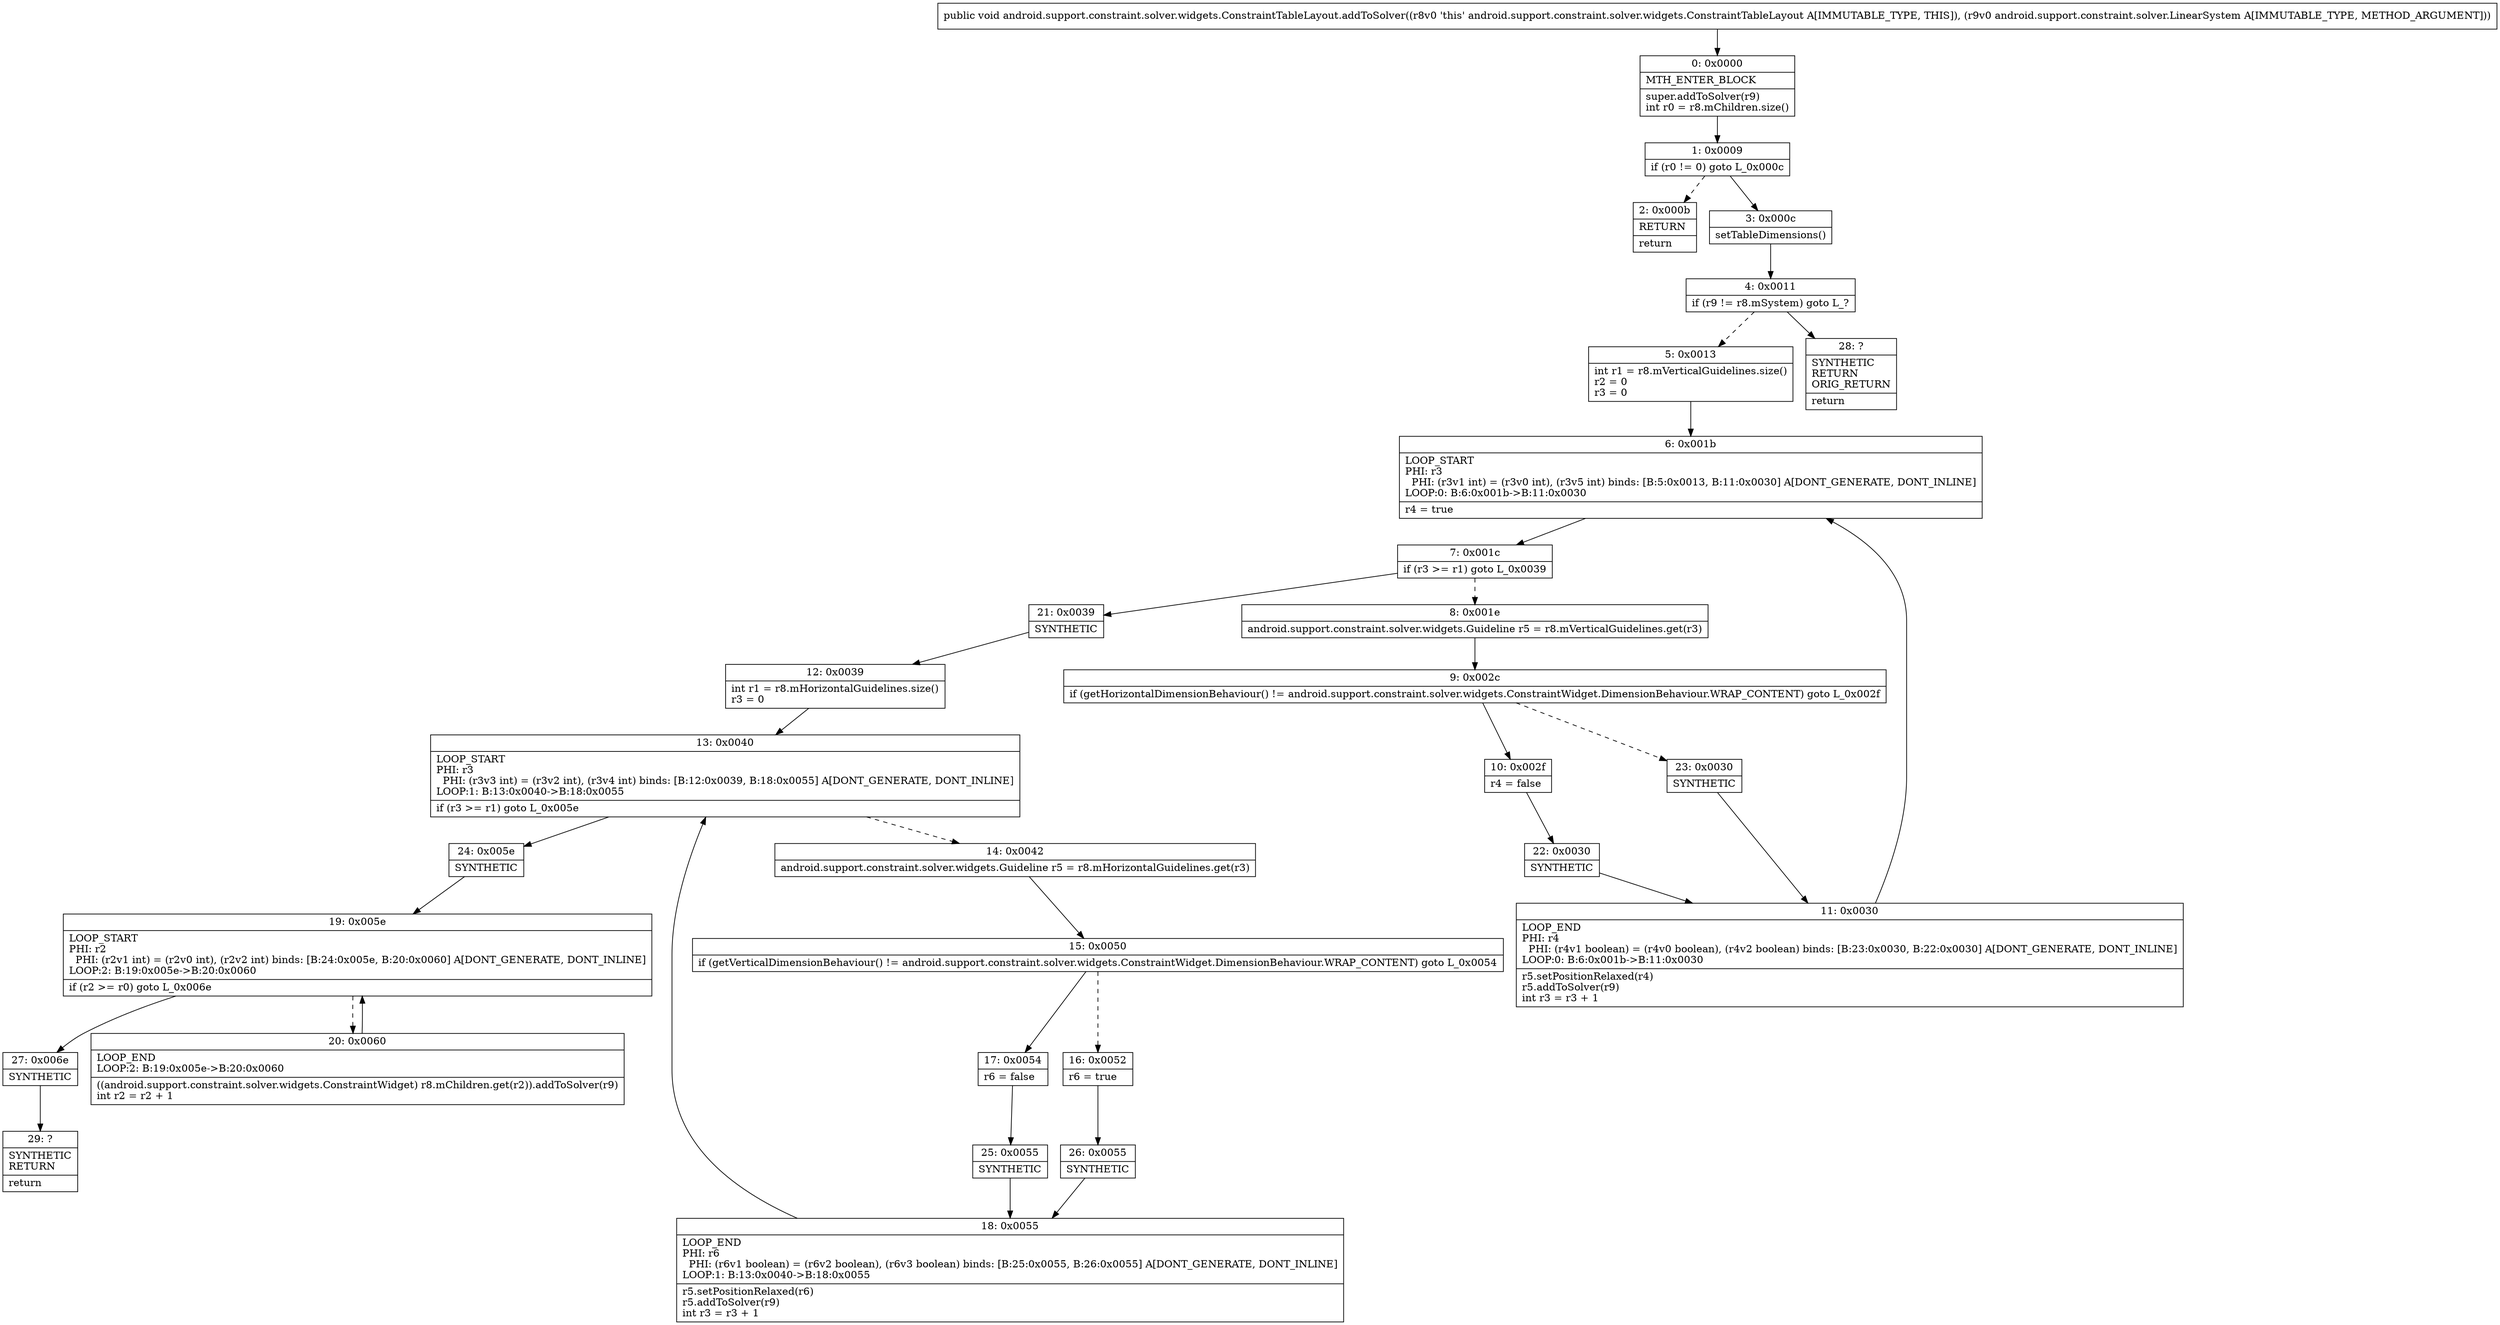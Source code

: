 digraph "CFG forandroid.support.constraint.solver.widgets.ConstraintTableLayout.addToSolver(Landroid\/support\/constraint\/solver\/LinearSystem;)V" {
Node_0 [shape=record,label="{0\:\ 0x0000|MTH_ENTER_BLOCK\l|super.addToSolver(r9)\lint r0 = r8.mChildren.size()\l}"];
Node_1 [shape=record,label="{1\:\ 0x0009|if (r0 != 0) goto L_0x000c\l}"];
Node_2 [shape=record,label="{2\:\ 0x000b|RETURN\l|return\l}"];
Node_3 [shape=record,label="{3\:\ 0x000c|setTableDimensions()\l}"];
Node_4 [shape=record,label="{4\:\ 0x0011|if (r9 != r8.mSystem) goto L_?\l}"];
Node_5 [shape=record,label="{5\:\ 0x0013|int r1 = r8.mVerticalGuidelines.size()\lr2 = 0\lr3 = 0\l}"];
Node_6 [shape=record,label="{6\:\ 0x001b|LOOP_START\lPHI: r3 \l  PHI: (r3v1 int) = (r3v0 int), (r3v5 int) binds: [B:5:0x0013, B:11:0x0030] A[DONT_GENERATE, DONT_INLINE]\lLOOP:0: B:6:0x001b\-\>B:11:0x0030\l|r4 = true\l}"];
Node_7 [shape=record,label="{7\:\ 0x001c|if (r3 \>= r1) goto L_0x0039\l}"];
Node_8 [shape=record,label="{8\:\ 0x001e|android.support.constraint.solver.widgets.Guideline r5 = r8.mVerticalGuidelines.get(r3)\l}"];
Node_9 [shape=record,label="{9\:\ 0x002c|if (getHorizontalDimensionBehaviour() != android.support.constraint.solver.widgets.ConstraintWidget.DimensionBehaviour.WRAP_CONTENT) goto L_0x002f\l}"];
Node_10 [shape=record,label="{10\:\ 0x002f|r4 = false\l}"];
Node_11 [shape=record,label="{11\:\ 0x0030|LOOP_END\lPHI: r4 \l  PHI: (r4v1 boolean) = (r4v0 boolean), (r4v2 boolean) binds: [B:23:0x0030, B:22:0x0030] A[DONT_GENERATE, DONT_INLINE]\lLOOP:0: B:6:0x001b\-\>B:11:0x0030\l|r5.setPositionRelaxed(r4)\lr5.addToSolver(r9)\lint r3 = r3 + 1\l}"];
Node_12 [shape=record,label="{12\:\ 0x0039|int r1 = r8.mHorizontalGuidelines.size()\lr3 = 0\l}"];
Node_13 [shape=record,label="{13\:\ 0x0040|LOOP_START\lPHI: r3 \l  PHI: (r3v3 int) = (r3v2 int), (r3v4 int) binds: [B:12:0x0039, B:18:0x0055] A[DONT_GENERATE, DONT_INLINE]\lLOOP:1: B:13:0x0040\-\>B:18:0x0055\l|if (r3 \>= r1) goto L_0x005e\l}"];
Node_14 [shape=record,label="{14\:\ 0x0042|android.support.constraint.solver.widgets.Guideline r5 = r8.mHorizontalGuidelines.get(r3)\l}"];
Node_15 [shape=record,label="{15\:\ 0x0050|if (getVerticalDimensionBehaviour() != android.support.constraint.solver.widgets.ConstraintWidget.DimensionBehaviour.WRAP_CONTENT) goto L_0x0054\l}"];
Node_16 [shape=record,label="{16\:\ 0x0052|r6 = true\l}"];
Node_17 [shape=record,label="{17\:\ 0x0054|r6 = false\l}"];
Node_18 [shape=record,label="{18\:\ 0x0055|LOOP_END\lPHI: r6 \l  PHI: (r6v1 boolean) = (r6v2 boolean), (r6v3 boolean) binds: [B:25:0x0055, B:26:0x0055] A[DONT_GENERATE, DONT_INLINE]\lLOOP:1: B:13:0x0040\-\>B:18:0x0055\l|r5.setPositionRelaxed(r6)\lr5.addToSolver(r9)\lint r3 = r3 + 1\l}"];
Node_19 [shape=record,label="{19\:\ 0x005e|LOOP_START\lPHI: r2 \l  PHI: (r2v1 int) = (r2v0 int), (r2v2 int) binds: [B:24:0x005e, B:20:0x0060] A[DONT_GENERATE, DONT_INLINE]\lLOOP:2: B:19:0x005e\-\>B:20:0x0060\l|if (r2 \>= r0) goto L_0x006e\l}"];
Node_20 [shape=record,label="{20\:\ 0x0060|LOOP_END\lLOOP:2: B:19:0x005e\-\>B:20:0x0060\l|((android.support.constraint.solver.widgets.ConstraintWidget) r8.mChildren.get(r2)).addToSolver(r9)\lint r2 = r2 + 1\l}"];
Node_21 [shape=record,label="{21\:\ 0x0039|SYNTHETIC\l}"];
Node_22 [shape=record,label="{22\:\ 0x0030|SYNTHETIC\l}"];
Node_23 [shape=record,label="{23\:\ 0x0030|SYNTHETIC\l}"];
Node_24 [shape=record,label="{24\:\ 0x005e|SYNTHETIC\l}"];
Node_25 [shape=record,label="{25\:\ 0x0055|SYNTHETIC\l}"];
Node_26 [shape=record,label="{26\:\ 0x0055|SYNTHETIC\l}"];
Node_27 [shape=record,label="{27\:\ 0x006e|SYNTHETIC\l}"];
Node_28 [shape=record,label="{28\:\ ?|SYNTHETIC\lRETURN\lORIG_RETURN\l|return\l}"];
Node_29 [shape=record,label="{29\:\ ?|SYNTHETIC\lRETURN\l|return\l}"];
MethodNode[shape=record,label="{public void android.support.constraint.solver.widgets.ConstraintTableLayout.addToSolver((r8v0 'this' android.support.constraint.solver.widgets.ConstraintTableLayout A[IMMUTABLE_TYPE, THIS]), (r9v0 android.support.constraint.solver.LinearSystem A[IMMUTABLE_TYPE, METHOD_ARGUMENT])) }"];
MethodNode -> Node_0;
Node_0 -> Node_1;
Node_1 -> Node_2[style=dashed];
Node_1 -> Node_3;
Node_3 -> Node_4;
Node_4 -> Node_5[style=dashed];
Node_4 -> Node_28;
Node_5 -> Node_6;
Node_6 -> Node_7;
Node_7 -> Node_8[style=dashed];
Node_7 -> Node_21;
Node_8 -> Node_9;
Node_9 -> Node_10;
Node_9 -> Node_23[style=dashed];
Node_10 -> Node_22;
Node_11 -> Node_6;
Node_12 -> Node_13;
Node_13 -> Node_14[style=dashed];
Node_13 -> Node_24;
Node_14 -> Node_15;
Node_15 -> Node_16[style=dashed];
Node_15 -> Node_17;
Node_16 -> Node_26;
Node_17 -> Node_25;
Node_18 -> Node_13;
Node_19 -> Node_20[style=dashed];
Node_19 -> Node_27;
Node_20 -> Node_19;
Node_21 -> Node_12;
Node_22 -> Node_11;
Node_23 -> Node_11;
Node_24 -> Node_19;
Node_25 -> Node_18;
Node_26 -> Node_18;
Node_27 -> Node_29;
}

